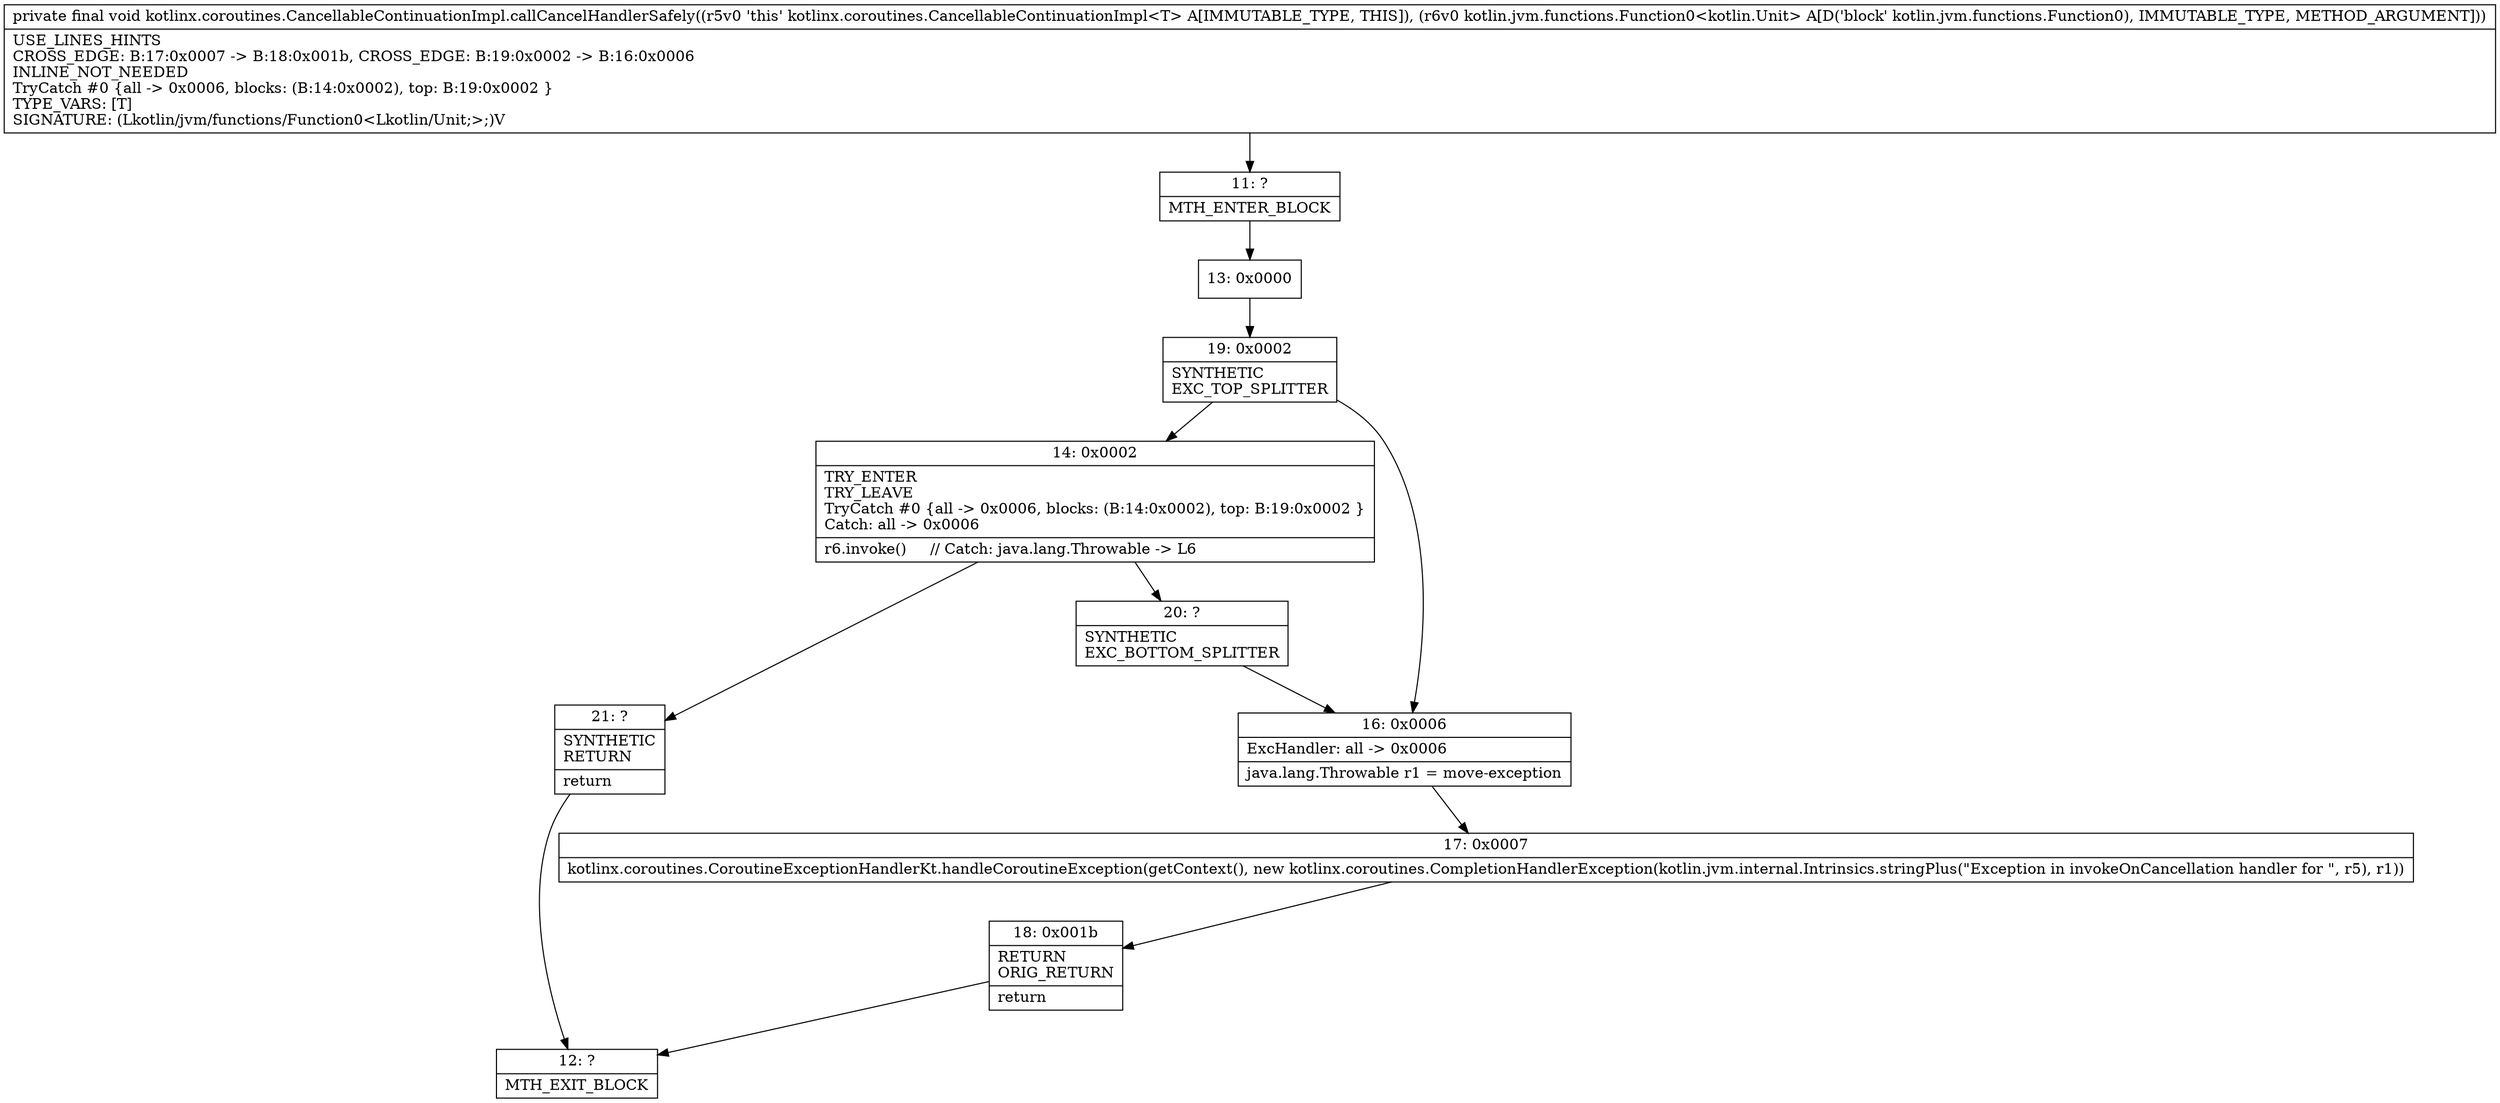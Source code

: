 digraph "CFG forkotlinx.coroutines.CancellableContinuationImpl.callCancelHandlerSafely(Lkotlin\/jvm\/functions\/Function0;)V" {
Node_11 [shape=record,label="{11\:\ ?|MTH_ENTER_BLOCK\l}"];
Node_13 [shape=record,label="{13\:\ 0x0000}"];
Node_19 [shape=record,label="{19\:\ 0x0002|SYNTHETIC\lEXC_TOP_SPLITTER\l}"];
Node_14 [shape=record,label="{14\:\ 0x0002|TRY_ENTER\lTRY_LEAVE\lTryCatch #0 \{all \-\> 0x0006, blocks: (B:14:0x0002), top: B:19:0x0002 \}\lCatch: all \-\> 0x0006\l|r6.invoke()     \/\/ Catch: java.lang.Throwable \-\> L6\l}"];
Node_20 [shape=record,label="{20\:\ ?|SYNTHETIC\lEXC_BOTTOM_SPLITTER\l}"];
Node_21 [shape=record,label="{21\:\ ?|SYNTHETIC\lRETURN\l|return\l}"];
Node_12 [shape=record,label="{12\:\ ?|MTH_EXIT_BLOCK\l}"];
Node_16 [shape=record,label="{16\:\ 0x0006|ExcHandler: all \-\> 0x0006\l|java.lang.Throwable r1 = move\-exception\l}"];
Node_17 [shape=record,label="{17\:\ 0x0007|kotlinx.coroutines.CoroutineExceptionHandlerKt.handleCoroutineException(getContext(), new kotlinx.coroutines.CompletionHandlerException(kotlin.jvm.internal.Intrinsics.stringPlus(\"Exception in invokeOnCancellation handler for \", r5), r1))\l}"];
Node_18 [shape=record,label="{18\:\ 0x001b|RETURN\lORIG_RETURN\l|return\l}"];
MethodNode[shape=record,label="{private final void kotlinx.coroutines.CancellableContinuationImpl.callCancelHandlerSafely((r5v0 'this' kotlinx.coroutines.CancellableContinuationImpl\<T\> A[IMMUTABLE_TYPE, THIS]), (r6v0 kotlin.jvm.functions.Function0\<kotlin.Unit\> A[D('block' kotlin.jvm.functions.Function0), IMMUTABLE_TYPE, METHOD_ARGUMENT]))  | USE_LINES_HINTS\lCROSS_EDGE: B:17:0x0007 \-\> B:18:0x001b, CROSS_EDGE: B:19:0x0002 \-\> B:16:0x0006\lINLINE_NOT_NEEDED\lTryCatch #0 \{all \-\> 0x0006, blocks: (B:14:0x0002), top: B:19:0x0002 \}\lTYPE_VARS: [T]\lSIGNATURE: (Lkotlin\/jvm\/functions\/Function0\<Lkotlin\/Unit;\>;)V\l}"];
MethodNode -> Node_11;Node_11 -> Node_13;
Node_13 -> Node_19;
Node_19 -> Node_14;
Node_19 -> Node_16;
Node_14 -> Node_20;
Node_14 -> Node_21;
Node_20 -> Node_16;
Node_21 -> Node_12;
Node_16 -> Node_17;
Node_17 -> Node_18;
Node_18 -> Node_12;
}

